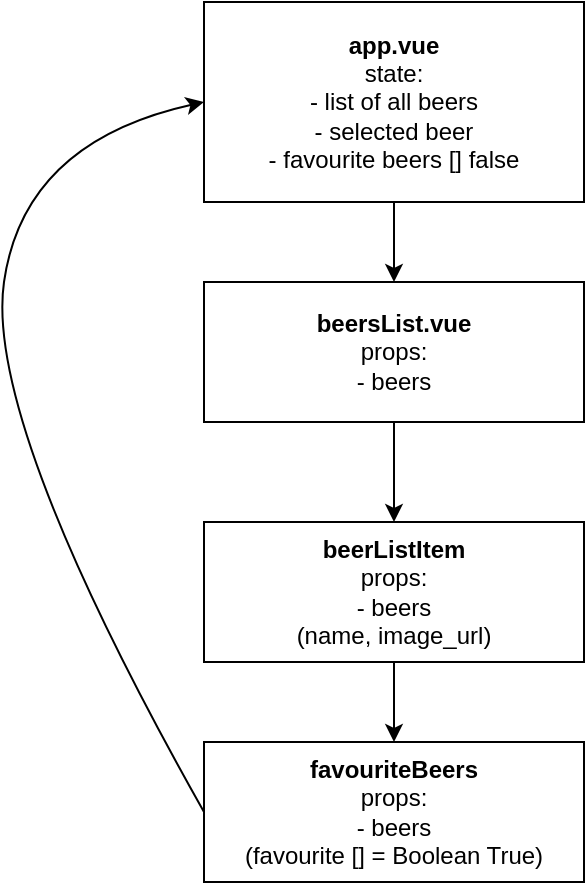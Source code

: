 <mxfile version="13.10.3" type="github">
  <diagram id="SiUr1opav0LP8OOZN8zk" name="Page-1">
    <mxGraphModel dx="832" dy="528" grid="1" gridSize="10" guides="1" tooltips="1" connect="1" arrows="1" fold="1" page="1" pageScale="1" pageWidth="827" pageHeight="1169" math="0" shadow="0">
      <root>
        <mxCell id="0" />
        <mxCell id="1" parent="0" />
        <mxCell id="Zhue6jqqJ38dNp_qqgrJ-1" value="&lt;b&gt;beerListItem&lt;br&gt;&lt;/b&gt;props:&lt;br&gt;- beers&lt;br&gt;(name, image_url)" style="rounded=0;whiteSpace=wrap;html=1;" vertex="1" parent="1">
          <mxGeometry x="360" y="300" width="190" height="70" as="geometry" />
        </mxCell>
        <mxCell id="Zhue6jqqJ38dNp_qqgrJ-2" value="&lt;b&gt;app.vue&lt;br&gt;&lt;/b&gt;state:&lt;br&gt;- list of all beers&lt;br&gt;- selected beer&lt;br&gt;- favourite beers [] false" style="rounded=0;whiteSpace=wrap;html=1;" vertex="1" parent="1">
          <mxGeometry x="360" y="40" width="190" height="100" as="geometry" />
        </mxCell>
        <mxCell id="Zhue6jqqJ38dNp_qqgrJ-3" value="&lt;b&gt;beersList.vue&lt;br&gt;&lt;/b&gt;props:&lt;br&gt;- beers" style="rounded=0;whiteSpace=wrap;html=1;" vertex="1" parent="1">
          <mxGeometry x="360" y="180" width="190" height="70" as="geometry" />
        </mxCell>
        <mxCell id="Zhue6jqqJ38dNp_qqgrJ-4" value="" style="endArrow=classic;html=1;entryX=0.5;entryY=0;entryDx=0;entryDy=0;exitX=0.5;exitY=1;exitDx=0;exitDy=0;" edge="1" parent="1" source="Zhue6jqqJ38dNp_qqgrJ-2" target="Zhue6jqqJ38dNp_qqgrJ-3">
          <mxGeometry width="50" height="50" relative="1" as="geometry">
            <mxPoint x="390" y="280" as="sourcePoint" />
            <mxPoint x="440" y="230" as="targetPoint" />
          </mxGeometry>
        </mxCell>
        <mxCell id="Zhue6jqqJ38dNp_qqgrJ-5" value="" style="endArrow=classic;html=1;entryX=0.5;entryY=0;entryDx=0;entryDy=0;exitX=0.5;exitY=1;exitDx=0;exitDy=0;" edge="1" parent="1" source="Zhue6jqqJ38dNp_qqgrJ-3" target="Zhue6jqqJ38dNp_qqgrJ-1">
          <mxGeometry width="50" height="50" relative="1" as="geometry">
            <mxPoint x="390" y="280" as="sourcePoint" />
            <mxPoint x="440" y="230" as="targetPoint" />
          </mxGeometry>
        </mxCell>
        <mxCell id="Zhue6jqqJ38dNp_qqgrJ-6" value="&lt;b&gt;favouriteBeers&lt;br&gt;&lt;/b&gt;props:&lt;br&gt;- beers&lt;br&gt;(favourite [] = Boolean True)" style="rounded=0;whiteSpace=wrap;html=1;" vertex="1" parent="1">
          <mxGeometry x="360" y="410" width="190" height="70" as="geometry" />
        </mxCell>
        <mxCell id="Zhue6jqqJ38dNp_qqgrJ-7" value="" style="endArrow=classic;html=1;entryX=0.5;entryY=0;entryDx=0;entryDy=0;exitX=0.5;exitY=1;exitDx=0;exitDy=0;" edge="1" parent="1" source="Zhue6jqqJ38dNp_qqgrJ-1" target="Zhue6jqqJ38dNp_qqgrJ-6">
          <mxGeometry width="50" height="50" relative="1" as="geometry">
            <mxPoint x="390" y="280" as="sourcePoint" />
            <mxPoint x="440" y="230" as="targetPoint" />
          </mxGeometry>
        </mxCell>
        <mxCell id="Zhue6jqqJ38dNp_qqgrJ-8" value="" style="curved=1;endArrow=classic;html=1;exitX=0;exitY=0.5;exitDx=0;exitDy=0;entryX=0;entryY=0.5;entryDx=0;entryDy=0;" edge="1" parent="1" source="Zhue6jqqJ38dNp_qqgrJ-6" target="Zhue6jqqJ38dNp_qqgrJ-2">
          <mxGeometry width="50" height="50" relative="1" as="geometry">
            <mxPoint x="390" y="270" as="sourcePoint" />
            <mxPoint x="440" y="220" as="targetPoint" />
            <Array as="points">
              <mxPoint x="250" y="250" />
              <mxPoint x="270" y="110" />
            </Array>
          </mxGeometry>
        </mxCell>
      </root>
    </mxGraphModel>
  </diagram>
</mxfile>
